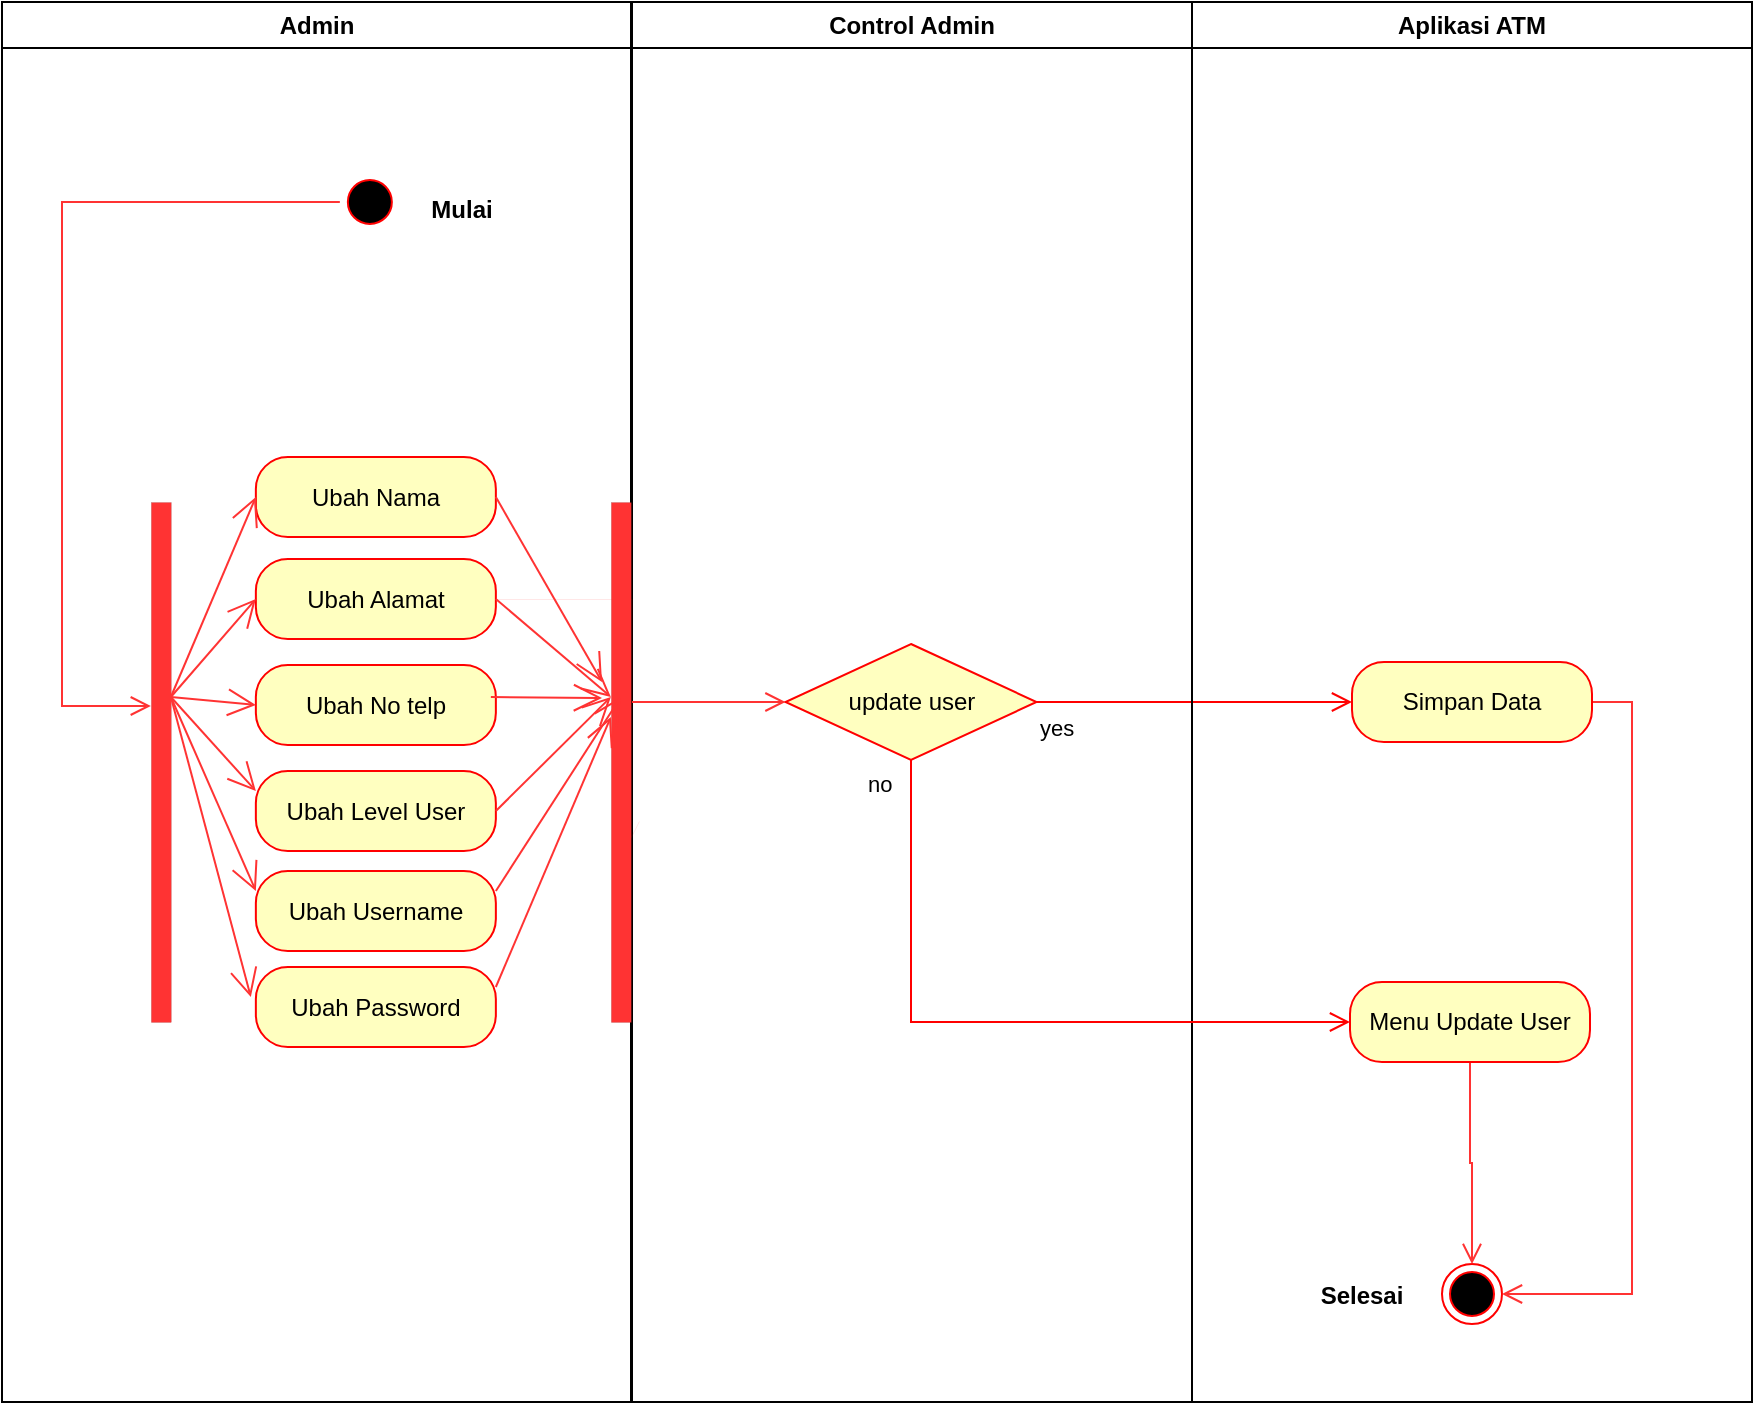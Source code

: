 <mxfile version="20.5.1" type="device" pages="2"><diagram name="Page-1" id="e7e014a7-5840-1c2e-5031-d8a46d1fe8dd"><mxGraphModel dx="868" dy="425" grid="1" gridSize="10" guides="1" tooltips="1" connect="1" arrows="1" fold="1" page="1" pageScale="1" pageWidth="1169" pageHeight="826" background="none" math="0" shadow="0"><root><mxCell id="0"/><mxCell id="1" parent="0"/><mxCell id="AIY6lP5ACR-yU8t7JgEK-5" value="Admin" style="swimlane;whiteSpace=wrap" vertex="1" parent="1"><mxGeometry x="280" y="430" width="314.5" height="700" as="geometry"/></mxCell><mxCell id="AIY6lP5ACR-yU8t7JgEK-6" style="edgeStyle=orthogonalEdgeStyle;rounded=0;orthogonalLoop=1;jettySize=auto;html=1;exitX=0;exitY=0.5;exitDx=0;exitDy=0;strokeColor=#FF3333;strokeWidth=1;endArrow=open;endFill=0;endSize=8;" edge="1" parent="AIY6lP5ACR-yU8t7JgEK-5" source="AIY6lP5ACR-yU8t7JgEK-7" target="AIY6lP5ACR-yU8t7JgEK-16"><mxGeometry relative="1" as="geometry"><Array as="points"><mxPoint x="30" y="100"/><mxPoint x="30" y="352"/></Array></mxGeometry></mxCell><mxCell id="AIY6lP5ACR-yU8t7JgEK-7" value="" style="ellipse;shape=startState;fillColor=#000000;strokeColor=#ff0000;" vertex="1" parent="AIY6lP5ACR-yU8t7JgEK-5"><mxGeometry x="168.93" y="85" width="30" height="30" as="geometry"/></mxCell><mxCell id="AIY6lP5ACR-yU8t7JgEK-8" value="Mulai" style="text;align=center;fontStyle=1;verticalAlign=middle;spacingLeft=3;spacingRight=3;strokeColor=none;rotatable=0;points=[[0,0.5],[1,0.5]];portConstraint=eastwest;" vertex="1" parent="AIY6lP5ACR-yU8t7JgEK-5"><mxGeometry x="190" y="90" width="80" height="26" as="geometry"/></mxCell><mxCell id="AIY6lP5ACR-yU8t7JgEK-9" value="Ubah Nama" style="rounded=1;whiteSpace=wrap;html=1;arcSize=40;fontColor=#000000;fillColor=#ffffc0;strokeColor=#ff0000;" vertex="1" parent="AIY6lP5ACR-yU8t7JgEK-5"><mxGeometry x="126.93" y="227.5" width="120" height="40" as="geometry"/></mxCell><mxCell id="AIY6lP5ACR-yU8t7JgEK-10" value="Ubah Alamat" style="rounded=1;whiteSpace=wrap;html=1;arcSize=40;fontColor=#000000;fillColor=#ffffc0;strokeColor=#ff0000;" vertex="1" parent="AIY6lP5ACR-yU8t7JgEK-5"><mxGeometry x="126.93" y="278.5" width="120" height="40" as="geometry"/></mxCell><mxCell id="AIY6lP5ACR-yU8t7JgEK-11" value="Ubah No telp" style="rounded=1;whiteSpace=wrap;html=1;arcSize=40;fontColor=#000000;fillColor=#ffffc0;strokeColor=#ff0000;" vertex="1" parent="AIY6lP5ACR-yU8t7JgEK-5"><mxGeometry x="126.93" y="331.5" width="120" height="40" as="geometry"/></mxCell><mxCell id="AIY6lP5ACR-yU8t7JgEK-12" value="Ubah Level User" style="rounded=1;whiteSpace=wrap;html=1;arcSize=40;fontColor=#000000;fillColor=#ffffc0;strokeColor=#ff0000;" vertex="1" parent="AIY6lP5ACR-yU8t7JgEK-5"><mxGeometry x="126.93" y="384.5" width="120" height="40" as="geometry"/></mxCell><mxCell id="AIY6lP5ACR-yU8t7JgEK-13" value="Ubah Username" style="rounded=1;whiteSpace=wrap;html=1;arcSize=40;fontColor=#000000;fillColor=#ffffc0;strokeColor=#ff0000;" vertex="1" parent="AIY6lP5ACR-yU8t7JgEK-5"><mxGeometry x="126.93" y="434.5" width="120" height="40" as="geometry"/></mxCell><mxCell id="AIY6lP5ACR-yU8t7JgEK-14" value="Ubah Password" style="rounded=1;whiteSpace=wrap;html=1;arcSize=40;fontColor=#000000;fillColor=#ffffc0;strokeColor=#ff0000;" vertex="1" parent="AIY6lP5ACR-yU8t7JgEK-5"><mxGeometry x="126.93" y="482.5" width="120" height="40" as="geometry"/></mxCell><mxCell id="AIY6lP5ACR-yU8t7JgEK-15" style="edgeStyle=orthogonalEdgeStyle;rounded=0;orthogonalLoop=1;jettySize=auto;html=1;exitX=0.5;exitY=1;exitDx=0;exitDy=0;strokeColor=#FF3333;strokeWidth=1;endArrow=open;endFill=0;endSize=8;" edge="1" parent="AIY6lP5ACR-yU8t7JgEK-5"><mxGeometry relative="1" as="geometry"><mxPoint x="186.93" y="217.5" as="sourcePoint"/><mxPoint x="186.93" y="217.5" as="targetPoint"/></mxGeometry></mxCell><mxCell id="AIY6lP5ACR-yU8t7JgEK-16" value="" style="html=1;points=[];perimeter=orthogonalPerimeter;fillColor=#FF3333;strokeWidth=0;" vertex="1" parent="AIY6lP5ACR-yU8t7JgEK-5"><mxGeometry x="74.43" y="250" width="10" height="260" as="geometry"/></mxCell><mxCell id="AIY6lP5ACR-yU8t7JgEK-17" value="Control Admin" style="swimlane;whiteSpace=wrap" vertex="1" parent="1"><mxGeometry x="595" y="430" width="280" height="700" as="geometry"/></mxCell><mxCell id="AIY6lP5ACR-yU8t7JgEK-18" value="update user" style="rhombus;whiteSpace=wrap;html=1;fillColor=#ffffc0;strokeColor=#ff0000;strokeWidth=1;" vertex="1" parent="AIY6lP5ACR-yU8t7JgEK-17"><mxGeometry x="76.75" y="321" width="125.5" height="58" as="geometry"/></mxCell><mxCell id="AIY6lP5ACR-yU8t7JgEK-19" value="" style="endArrow=open;endFill=1;endSize=12;html=1;rounded=0;strokeColor=#FF3333;strokeWidth=1;" edge="1" parent="AIY6lP5ACR-yU8t7JgEK-17"><mxGeometry width="160" relative="1" as="geometry"><mxPoint x="-70.57" y="347.5" as="sourcePoint"/><mxPoint x="-15" y="348" as="targetPoint"/></mxGeometry></mxCell><mxCell id="AIY6lP5ACR-yU8t7JgEK-20" style="edgeStyle=orthogonalEdgeStyle;rounded=0;orthogonalLoop=1;jettySize=auto;html=1;exitX=0;exitY=0.5;exitDx=0;exitDy=0;entryX=0;entryY=0.5;entryDx=0;entryDy=0;strokeColor=#FF3333;strokeWidth=1;endArrow=open;endFill=0;endSize=8;" edge="1" parent="AIY6lP5ACR-yU8t7JgEK-17" source="AIY6lP5ACR-yU8t7JgEK-17" target="AIY6lP5ACR-yU8t7JgEK-18"><mxGeometry relative="1" as="geometry"/></mxCell><mxCell id="AIY6lP5ACR-yU8t7JgEK-21" value="yes" style="edgeStyle=orthogonalEdgeStyle;html=1;align=left;verticalAlign=top;endArrow=open;endSize=8;strokeColor=#ff0000;rounded=0;exitX=1;exitY=0.5;exitDx=0;exitDy=0;entryX=0;entryY=0.5;entryDx=0;entryDy=0;" edge="1" parent="1" source="AIY6lP5ACR-yU8t7JgEK-18" target="AIY6lP5ACR-yU8t7JgEK-27"><mxGeometry x="-1" relative="1" as="geometry"><mxPoint x="930" y="1019" as="targetPoint"/></mxGeometry></mxCell><mxCell id="AIY6lP5ACR-yU8t7JgEK-22" value="" style="edgeStyle=orthogonalEdgeStyle;html=1;verticalAlign=bottom;endArrow=open;endSize=8;strokeColor=#ff0000;rounded=0;strokeWidth=0;" edge="1" parent="1" source="AIY6lP5ACR-yU8t7JgEK-10"><mxGeometry relative="1" as="geometry"><mxPoint x="594.43" y="847.5" as="targetPoint"/></mxGeometry></mxCell><mxCell id="AIY6lP5ACR-yU8t7JgEK-23" value="Aplikasi ATM" style="swimlane;whiteSpace=wrap" vertex="1" parent="1"><mxGeometry x="875" y="430" width="280" height="700" as="geometry"/></mxCell><mxCell id="AIY6lP5ACR-yU8t7JgEK-24" value="" style="ellipse;html=1;shape=endState;fillColor=#000000;strokeColor=#ff0000;strokeWidth=1;" vertex="1" parent="AIY6lP5ACR-yU8t7JgEK-23"><mxGeometry x="125" y="631" width="30" height="30" as="geometry"/></mxCell><mxCell id="AIY6lP5ACR-yU8t7JgEK-25" value="Selesai" style="text;align=center;fontStyle=1;verticalAlign=middle;spacingLeft=3;spacingRight=3;strokeColor=none;rotatable=0;points=[[0,0.5],[1,0.5]];portConstraint=eastwest;" vertex="1" parent="AIY6lP5ACR-yU8t7JgEK-23"><mxGeometry x="45" y="633" width="80" height="26" as="geometry"/></mxCell><mxCell id="AIY6lP5ACR-yU8t7JgEK-26" style="edgeStyle=orthogonalEdgeStyle;rounded=0;orthogonalLoop=1;jettySize=auto;html=1;exitX=1;exitY=0.5;exitDx=0;exitDy=0;entryX=1;entryY=0.5;entryDx=0;entryDy=0;strokeColor=#FF3333;strokeWidth=1;endArrow=open;endFill=0;endSize=8;" edge="1" parent="AIY6lP5ACR-yU8t7JgEK-23" source="AIY6lP5ACR-yU8t7JgEK-27" target="AIY6lP5ACR-yU8t7JgEK-24"><mxGeometry relative="1" as="geometry"/></mxCell><mxCell id="AIY6lP5ACR-yU8t7JgEK-27" value="Simpan Data" style="rounded=1;whiteSpace=wrap;html=1;arcSize=40;fontColor=#000000;fillColor=#ffffc0;strokeColor=#ff0000;strokeWidth=1;" vertex="1" parent="AIY6lP5ACR-yU8t7JgEK-23"><mxGeometry x="80" y="330" width="120" height="40" as="geometry"/></mxCell><mxCell id="AIY6lP5ACR-yU8t7JgEK-28" style="edgeStyle=orthogonalEdgeStyle;rounded=0;orthogonalLoop=1;jettySize=auto;html=1;exitX=0.5;exitY=1;exitDx=0;exitDy=0;entryX=0.5;entryY=0;entryDx=0;entryDy=0;strokeColor=#FF3333;strokeWidth=1;endArrow=open;endFill=0;endSize=8;" edge="1" parent="AIY6lP5ACR-yU8t7JgEK-23" source="AIY6lP5ACR-yU8t7JgEK-29" target="AIY6lP5ACR-yU8t7JgEK-24"><mxGeometry relative="1" as="geometry"/></mxCell><mxCell id="AIY6lP5ACR-yU8t7JgEK-29" value="Menu Update User" style="rounded=1;whiteSpace=wrap;html=1;arcSize=40;fontColor=#000000;fillColor=#ffffc0;strokeColor=#ff0000;strokeWidth=1;" vertex="1" parent="AIY6lP5ACR-yU8t7JgEK-23"><mxGeometry x="79" y="490" width="120" height="40" as="geometry"/></mxCell><mxCell id="AIY6lP5ACR-yU8t7JgEK-30" value="" style="html=1;points=[];perimeter=orthogonalPerimeter;fillColor=#FF3333;strokeWidth=0;" vertex="1" parent="1"><mxGeometry x="584.43" y="680" width="10" height="260" as="geometry"/></mxCell><mxCell id="AIY6lP5ACR-yU8t7JgEK-31" value="" style="endArrow=open;endFill=1;endSize=12;html=1;rounded=0;strokeColor=#FF3333;strokeWidth=1;entryX=0;entryY=0.5;entryDx=0;entryDy=0;" edge="1" parent="1" target="AIY6lP5ACR-yU8t7JgEK-9"><mxGeometry width="160" relative="1" as="geometry"><mxPoint x="364.43" y="777.5" as="sourcePoint"/><mxPoint x="414.43" y="637.5" as="targetPoint"/></mxGeometry></mxCell><mxCell id="AIY6lP5ACR-yU8t7JgEK-32" value="" style="endArrow=open;endFill=1;endSize=12;html=1;rounded=0;strokeColor=#FF3333;strokeWidth=1;entryX=0;entryY=0.5;entryDx=0;entryDy=0;" edge="1" parent="1" target="AIY6lP5ACR-yU8t7JgEK-10"><mxGeometry width="160" relative="1" as="geometry"><mxPoint x="364.43" y="777.5" as="sourcePoint"/><mxPoint x="416.93" y="687.5" as="targetPoint"/></mxGeometry></mxCell><mxCell id="AIY6lP5ACR-yU8t7JgEK-33" value="" style="endArrow=open;endFill=1;endSize=12;html=1;rounded=0;strokeColor=#FF3333;strokeWidth=1;entryX=0;entryY=0.5;entryDx=0;entryDy=0;" edge="1" parent="1" target="AIY6lP5ACR-yU8t7JgEK-11"><mxGeometry width="160" relative="1" as="geometry"><mxPoint x="364.43" y="777.5" as="sourcePoint"/><mxPoint x="416.93" y="738.5" as="targetPoint"/></mxGeometry></mxCell><mxCell id="AIY6lP5ACR-yU8t7JgEK-34" value="" style="endArrow=open;endFill=1;endSize=12;html=1;rounded=0;strokeColor=#FF3333;strokeWidth=1;entryX=0;entryY=0.25;entryDx=0;entryDy=0;" edge="1" parent="1" target="AIY6lP5ACR-yU8t7JgEK-12"><mxGeometry width="160" relative="1" as="geometry"><mxPoint x="364.43" y="777.5" as="sourcePoint"/><mxPoint x="416.93" y="791.5" as="targetPoint"/></mxGeometry></mxCell><mxCell id="AIY6lP5ACR-yU8t7JgEK-35" value="" style="endArrow=open;endFill=1;endSize=12;html=1;rounded=0;strokeColor=#FF3333;strokeWidth=1;entryX=0;entryY=0.25;entryDx=0;entryDy=0;" edge="1" parent="1" target="AIY6lP5ACR-yU8t7JgEK-13"><mxGeometry width="160" relative="1" as="geometry"><mxPoint x="364.43" y="777.5" as="sourcePoint"/><mxPoint x="416.93" y="834.5" as="targetPoint"/></mxGeometry></mxCell><mxCell id="AIY6lP5ACR-yU8t7JgEK-36" value="" style="endArrow=open;endFill=1;endSize=12;html=1;rounded=0;strokeColor=#FF3333;strokeWidth=1;" edge="1" parent="1"><mxGeometry width="160" relative="1" as="geometry"><mxPoint x="364.43" y="777.5" as="sourcePoint"/><mxPoint x="404.43" y="927.5" as="targetPoint"/></mxGeometry></mxCell><mxCell id="AIY6lP5ACR-yU8t7JgEK-37" value="" style="endArrow=open;endFill=1;endSize=12;html=1;rounded=0;strokeColor=#FF3333;strokeWidth=1;exitX=1;exitY=0.5;exitDx=0;exitDy=0;" edge="1" parent="1" source="AIY6lP5ACR-yU8t7JgEK-9"><mxGeometry width="160" relative="1" as="geometry"><mxPoint x="536.93" y="637.5" as="sourcePoint"/><mxPoint x="580" y="770" as="targetPoint"/></mxGeometry></mxCell><mxCell id="AIY6lP5ACR-yU8t7JgEK-38" value="" style="endArrow=open;endFill=1;endSize=12;html=1;rounded=0;strokeColor=#FF3333;strokeWidth=1;exitX=1;exitY=0.5;exitDx=0;exitDy=0;" edge="1" parent="1" source="AIY6lP5ACR-yU8t7JgEK-10"><mxGeometry width="160" relative="1" as="geometry"><mxPoint x="546.93" y="647.5" as="sourcePoint"/><mxPoint x="584.43" y="777.5" as="targetPoint"/></mxGeometry></mxCell><mxCell id="AIY6lP5ACR-yU8t7JgEK-39" value="" style="endArrow=open;endFill=1;endSize=12;html=1;rounded=0;strokeColor=#FF3333;strokeWidth=1;exitX=1;exitY=0.5;exitDx=0;exitDy=0;" edge="1" parent="1" source="AIY6lP5ACR-yU8t7JgEK-12"><mxGeometry width="160" relative="1" as="geometry"><mxPoint x="556.93" y="657.5" as="sourcePoint"/><mxPoint x="584.43" y="777.5" as="targetPoint"/></mxGeometry></mxCell><mxCell id="AIY6lP5ACR-yU8t7JgEK-40" value="" style="endArrow=open;endFill=1;endSize=12;html=1;rounded=0;strokeColor=#FF3333;strokeWidth=1;exitX=1;exitY=0.25;exitDx=0;exitDy=0;" edge="1" parent="1" source="AIY6lP5ACR-yU8t7JgEK-13"><mxGeometry width="160" relative="1" as="geometry"><mxPoint x="566.93" y="667.5" as="sourcePoint"/><mxPoint x="589.43" y="777.5" as="targetPoint"/></mxGeometry></mxCell><mxCell id="AIY6lP5ACR-yU8t7JgEK-41" value="" style="endArrow=open;endFill=1;endSize=12;html=1;rounded=0;strokeColor=#FF3333;strokeWidth=1;exitX=1;exitY=0.25;exitDx=0;exitDy=0;" edge="1" parent="1" source="AIY6lP5ACR-yU8t7JgEK-14"><mxGeometry width="160" relative="1" as="geometry"><mxPoint x="576.93" y="677.5" as="sourcePoint"/><mxPoint x="584.43" y="787.5" as="targetPoint"/></mxGeometry></mxCell><mxCell id="AIY6lP5ACR-yU8t7JgEK-42" value="no" style="edgeStyle=orthogonalEdgeStyle;html=1;align=left;verticalAlign=bottom;endArrow=open;endSize=8;strokeColor=#ff0000;rounded=0;strokeWidth=1;exitX=0.5;exitY=1;exitDx=0;exitDy=0;entryX=0;entryY=0.5;entryDx=0;entryDy=0;" edge="1" parent="1" source="AIY6lP5ACR-yU8t7JgEK-18" target="AIY6lP5ACR-yU8t7JgEK-29"><mxGeometry x="-0.88" y="-24" relative="1" as="geometry"><mxPoint x="825" y="880" as="targetPoint"/><mxPoint x="755" y="885" as="sourcePoint"/><mxPoint as="offset"/></mxGeometry></mxCell></root></mxGraphModel></diagram><diagram id="wxT_JTd_cEPpRR4Q4NdG" name="Page-2"><mxGraphModel dx="1157" dy="567" grid="1" gridSize="10" guides="1" tooltips="1" connect="1" arrows="1" fold="1" page="1" pageScale="1" pageWidth="827" pageHeight="1169" math="0" shadow="0"><root><mxCell id="0"/><mxCell id="1" parent="0"/><mxCell id="omnzUxRYe170qxyHwBW3-1" value="Admin" style="swimlane;whiteSpace=wrap" vertex="1" parent="1"><mxGeometry x="260" y="170" width="314.5" height="550" as="geometry"/></mxCell><mxCell id="omnzUxRYe170qxyHwBW3-2" style="edgeStyle=orthogonalEdgeStyle;rounded=0;orthogonalLoop=1;jettySize=auto;html=1;exitX=0.5;exitY=1;exitDx=0;exitDy=0;entryX=0.5;entryY=0;entryDx=0;entryDy=0;strokeColor=#FF3333;endArrow=open;endFill=0;endSize=8;" edge="1" parent="omnzUxRYe170qxyHwBW3-1" source="omnzUxRYe170qxyHwBW3-3" target="omnzUxRYe170qxyHwBW3-6"><mxGeometry relative="1" as="geometry"/></mxCell><mxCell id="omnzUxRYe170qxyHwBW3-3" value="" style="ellipse;shape=startState;fillColor=#000000;strokeColor=#ff0000;" vertex="1" parent="omnzUxRYe170qxyHwBW3-1"><mxGeometry x="142.25" y="85" width="30" height="30" as="geometry"/></mxCell><mxCell id="omnzUxRYe170qxyHwBW3-4" value="Mulai" style="text;align=center;fontStyle=1;verticalAlign=middle;spacingLeft=3;spacingRight=3;strokeColor=none;rotatable=0;points=[[0,0.5],[1,0.5]];portConstraint=eastwest;" vertex="1" parent="omnzUxRYe170qxyHwBW3-1"><mxGeometry x="190" y="90" width="80" height="26" as="geometry"/></mxCell><mxCell id="omnzUxRYe170qxyHwBW3-5" style="edgeStyle=orthogonalEdgeStyle;rounded=0;orthogonalLoop=1;jettySize=auto;html=1;exitX=0.5;exitY=1;exitDx=0;exitDy=0;entryX=0.5;entryY=0;entryDx=0;entryDy=0;strokeColor=#FF3333;endArrow=open;endFill=0;endSize=8;" edge="1" parent="omnzUxRYe170qxyHwBW3-1" source="omnzUxRYe170qxyHwBW3-6" target="omnzUxRYe170qxyHwBW3-7"><mxGeometry relative="1" as="geometry"/></mxCell><mxCell id="omnzUxRYe170qxyHwBW3-6" value="Masukkan NPP" style="rounded=1;whiteSpace=wrap;html=1;arcSize=40;fontColor=#000000;fillColor=#ffffc0;strokeColor=#ff0000;strokeWidth=1;" vertex="1" parent="omnzUxRYe170qxyHwBW3-1"><mxGeometry x="97.25" y="200" width="120" height="40" as="geometry"/></mxCell><mxCell id="omnzUxRYe170qxyHwBW3-7" value="Ubah level user" style="rounded=1;whiteSpace=wrap;html=1;arcSize=40;fontColor=#000000;fillColor=#ffffc0;strokeColor=#ff0000;strokeWidth=1;" vertex="1" parent="omnzUxRYe170qxyHwBW3-1"><mxGeometry x="97.25" y="270" width="120" height="40" as="geometry"/></mxCell><mxCell id="omnzUxRYe170qxyHwBW3-8" value="Control Admin" style="swimlane;whiteSpace=wrap" vertex="1" parent="1"><mxGeometry x="575" y="170" width="280" height="550" as="geometry"/></mxCell><mxCell id="omnzUxRYe170qxyHwBW3-9" value="update user" style="rhombus;whiteSpace=wrap;html=1;fillColor=#ffffc0;strokeColor=#ff0000;strokeWidth=1;" vertex="1" parent="omnzUxRYe170qxyHwBW3-8"><mxGeometry x="77.25" y="272" width="125.5" height="58" as="geometry"/></mxCell><mxCell id="omnzUxRYe170qxyHwBW3-10" value="yes" style="edgeStyle=orthogonalEdgeStyle;html=1;align=left;verticalAlign=top;endArrow=open;endSize=8;strokeColor=#ff0000;rounded=0;exitX=1;exitY=0.5;exitDx=0;exitDy=0;entryX=0;entryY=0.5;entryDx=0;entryDy=0;" edge="1" parent="1" source="omnzUxRYe170qxyHwBW3-9" target="omnzUxRYe170qxyHwBW3-15"><mxGeometry x="-1" relative="1" as="geometry"><mxPoint x="910" y="759" as="targetPoint"/></mxGeometry></mxCell><mxCell id="omnzUxRYe170qxyHwBW3-11" value="Aplikasi ATM" style="swimlane;whiteSpace=wrap" vertex="1" parent="1"><mxGeometry x="855" y="170" width="280" height="550" as="geometry"/></mxCell><mxCell id="omnzUxRYe170qxyHwBW3-12" value="" style="ellipse;html=1;shape=endState;fillColor=#000000;strokeColor=#ff0000;strokeWidth=1;" vertex="1" parent="omnzUxRYe170qxyHwBW3-11"><mxGeometry x="125" y="490" width="30" height="30" as="geometry"/></mxCell><mxCell id="omnzUxRYe170qxyHwBW3-13" value="Selesai" style="text;align=center;fontStyle=1;verticalAlign=middle;spacingLeft=3;spacingRight=3;strokeColor=none;rotatable=0;points=[[0,0.5],[1,0.5]];portConstraint=eastwest;" vertex="1" parent="omnzUxRYe170qxyHwBW3-11"><mxGeometry x="45" y="490" width="80" height="26" as="geometry"/></mxCell><mxCell id="omnzUxRYe170qxyHwBW3-14" style="edgeStyle=orthogonalEdgeStyle;rounded=0;orthogonalLoop=1;jettySize=auto;html=1;exitX=1;exitY=0.5;exitDx=0;exitDy=0;entryX=1;entryY=0.5;entryDx=0;entryDy=0;strokeColor=#FF3333;strokeWidth=1;endArrow=open;endFill=0;endSize=8;" edge="1" parent="omnzUxRYe170qxyHwBW3-11" source="omnzUxRYe170qxyHwBW3-15" target="omnzUxRYe170qxyHwBW3-12"><mxGeometry relative="1" as="geometry"/></mxCell><mxCell id="omnzUxRYe170qxyHwBW3-15" value="Simpan Data" style="rounded=1;whiteSpace=wrap;html=1;arcSize=40;fontColor=#000000;fillColor=#ffffc0;strokeColor=#ff0000;strokeWidth=1;" vertex="1" parent="omnzUxRYe170qxyHwBW3-11"><mxGeometry x="80" y="281" width="120" height="40" as="geometry"/></mxCell><mxCell id="omnzUxRYe170qxyHwBW3-16" style="edgeStyle=orthogonalEdgeStyle;rounded=0;orthogonalLoop=1;jettySize=auto;html=1;exitX=0.5;exitY=1;exitDx=0;exitDy=0;entryX=0.5;entryY=0;entryDx=0;entryDy=0;strokeColor=#FF3333;strokeWidth=1;endArrow=open;endFill=0;endSize=8;" edge="1" parent="omnzUxRYe170qxyHwBW3-11" source="omnzUxRYe170qxyHwBW3-17" target="omnzUxRYe170qxyHwBW3-12"><mxGeometry relative="1" as="geometry"/></mxCell><mxCell id="omnzUxRYe170qxyHwBW3-17" value="Menu Update User" style="rounded=1;whiteSpace=wrap;html=1;arcSize=40;fontColor=#000000;fillColor=#ffffc0;strokeColor=#ff0000;strokeWidth=1;" vertex="1" parent="omnzUxRYe170qxyHwBW3-11"><mxGeometry x="80" y="370" width="120" height="40" as="geometry"/></mxCell><mxCell id="omnzUxRYe170qxyHwBW3-18" value="no" style="edgeStyle=orthogonalEdgeStyle;html=1;align=left;verticalAlign=bottom;endArrow=open;endSize=8;strokeColor=#ff0000;rounded=0;strokeWidth=1;exitX=0.5;exitY=1;exitDx=0;exitDy=0;entryX=0;entryY=0.5;entryDx=0;entryDy=0;" edge="1" parent="1" source="omnzUxRYe170qxyHwBW3-9" target="omnzUxRYe170qxyHwBW3-17"><mxGeometry x="-0.88" y="-24" relative="1" as="geometry"><mxPoint x="805" y="620" as="targetPoint"/><mxPoint x="735" y="625" as="sourcePoint"/><mxPoint as="offset"/></mxGeometry></mxCell><mxCell id="omnzUxRYe170qxyHwBW3-19" style="edgeStyle=orthogonalEdgeStyle;rounded=0;orthogonalLoop=1;jettySize=auto;html=1;exitX=1;exitY=0.75;exitDx=0;exitDy=0;entryX=0;entryY=0.5;entryDx=0;entryDy=0;strokeColor=#FF3333;strokeWidth=1;endArrow=open;endFill=0;endSize=8;" edge="1" parent="1" source="omnzUxRYe170qxyHwBW3-7" target="omnzUxRYe170qxyHwBW3-9"><mxGeometry relative="1" as="geometry"/></mxCell></root></mxGraphModel></diagram></mxfile>
